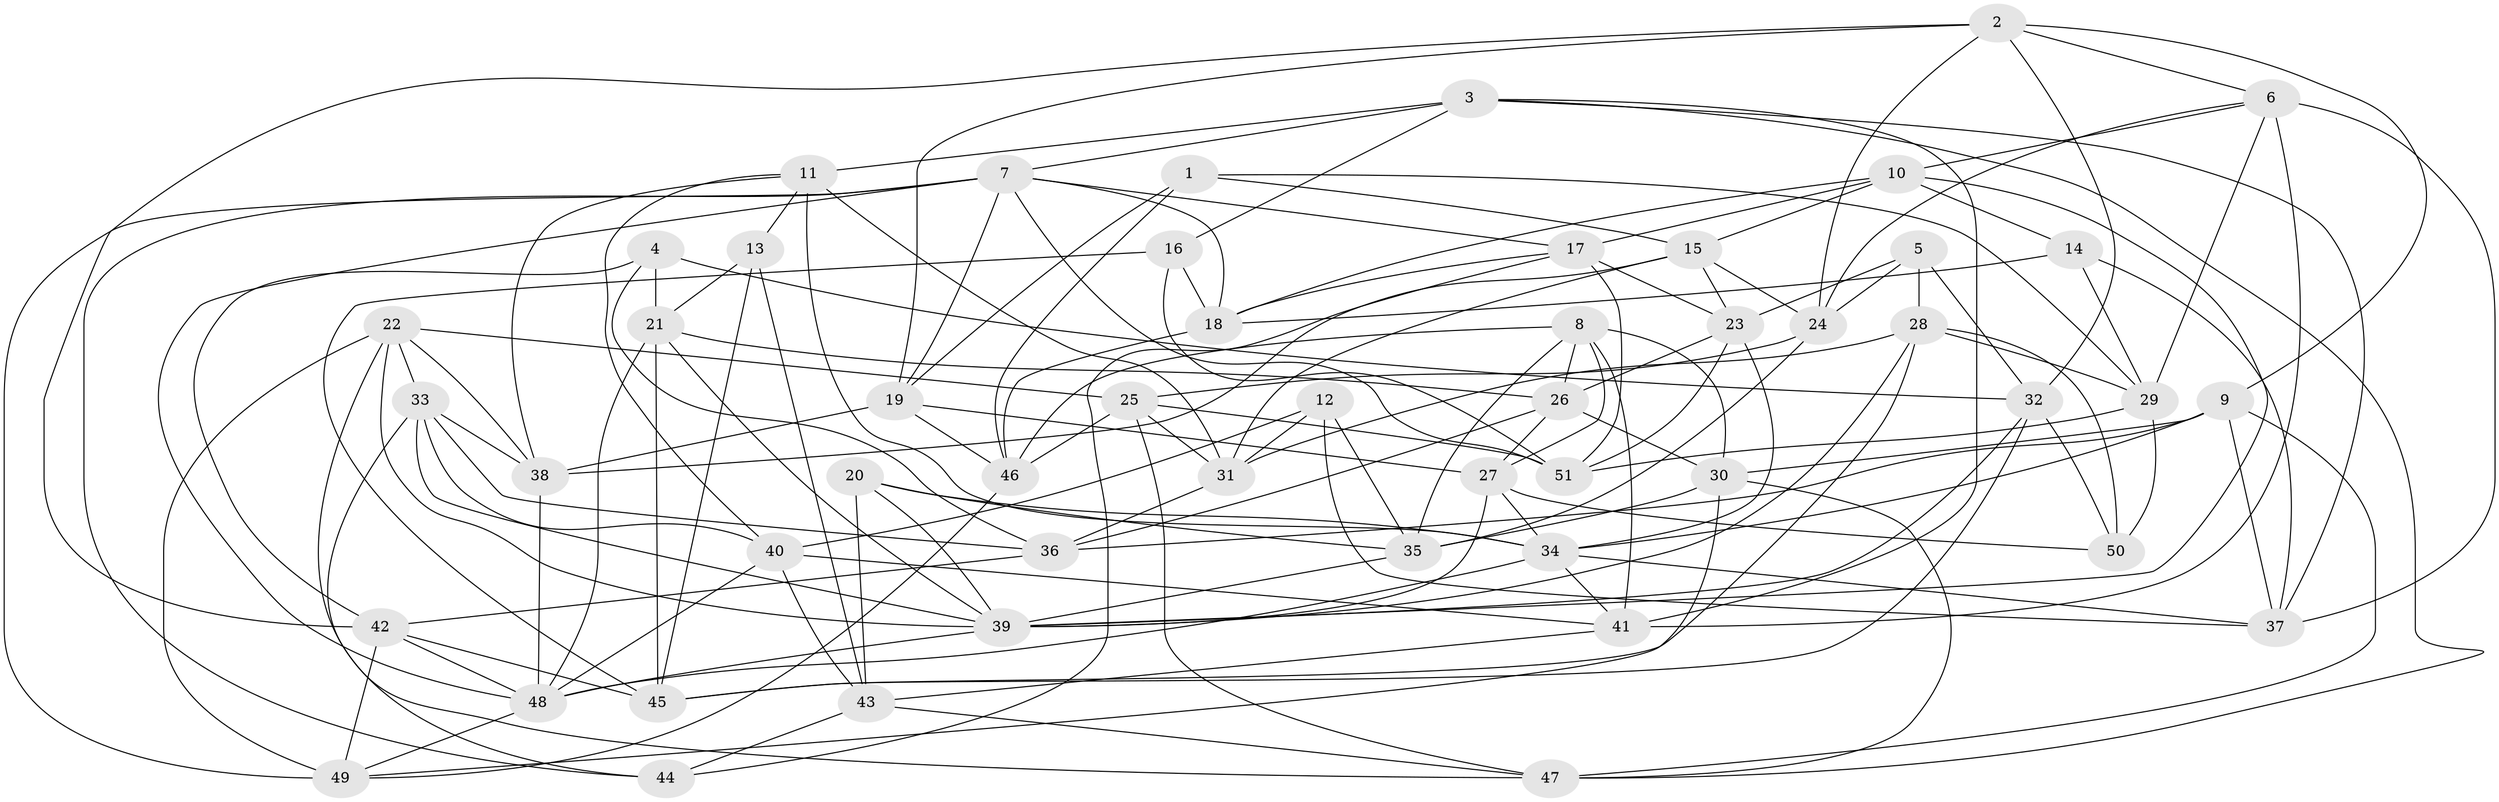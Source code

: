 // original degree distribution, {4: 1.0}
// Generated by graph-tools (version 1.1) at 2025/50/03/09/25 03:50:49]
// undirected, 51 vertices, 148 edges
graph export_dot {
graph [start="1"]
  node [color=gray90,style=filled];
  1;
  2;
  3;
  4;
  5;
  6;
  7;
  8;
  9;
  10;
  11;
  12;
  13;
  14;
  15;
  16;
  17;
  18;
  19;
  20;
  21;
  22;
  23;
  24;
  25;
  26;
  27;
  28;
  29;
  30;
  31;
  32;
  33;
  34;
  35;
  36;
  37;
  38;
  39;
  40;
  41;
  42;
  43;
  44;
  45;
  46;
  47;
  48;
  49;
  50;
  51;
  1 -- 15 [weight=1.0];
  1 -- 19 [weight=1.0];
  1 -- 29 [weight=1.0];
  1 -- 46 [weight=1.0];
  2 -- 6 [weight=1.0];
  2 -- 9 [weight=1.0];
  2 -- 19 [weight=1.0];
  2 -- 24 [weight=1.0];
  2 -- 32 [weight=1.0];
  2 -- 42 [weight=1.0];
  3 -- 7 [weight=1.0];
  3 -- 11 [weight=1.0];
  3 -- 16 [weight=1.0];
  3 -- 37 [weight=1.0];
  3 -- 41 [weight=1.0];
  3 -- 47 [weight=1.0];
  4 -- 21 [weight=1.0];
  4 -- 32 [weight=1.0];
  4 -- 36 [weight=1.0];
  4 -- 42 [weight=1.0];
  5 -- 23 [weight=1.0];
  5 -- 24 [weight=1.0];
  5 -- 28 [weight=1.0];
  5 -- 32 [weight=1.0];
  6 -- 10 [weight=1.0];
  6 -- 24 [weight=1.0];
  6 -- 29 [weight=1.0];
  6 -- 37 [weight=1.0];
  6 -- 41 [weight=1.0];
  7 -- 17 [weight=1.0];
  7 -- 18 [weight=1.0];
  7 -- 19 [weight=1.0];
  7 -- 44 [weight=1.0];
  7 -- 48 [weight=1.0];
  7 -- 49 [weight=1.0];
  7 -- 51 [weight=1.0];
  8 -- 26 [weight=1.0];
  8 -- 27 [weight=1.0];
  8 -- 30 [weight=1.0];
  8 -- 35 [weight=1.0];
  8 -- 41 [weight=1.0];
  8 -- 46 [weight=1.0];
  9 -- 30 [weight=1.0];
  9 -- 34 [weight=1.0];
  9 -- 36 [weight=1.0];
  9 -- 37 [weight=1.0];
  9 -- 47 [weight=1.0];
  10 -- 14 [weight=1.0];
  10 -- 15 [weight=1.0];
  10 -- 17 [weight=1.0];
  10 -- 18 [weight=1.0];
  10 -- 39 [weight=1.0];
  11 -- 13 [weight=1.0];
  11 -- 31 [weight=1.0];
  11 -- 34 [weight=1.0];
  11 -- 38 [weight=1.0];
  11 -- 40 [weight=1.0];
  12 -- 31 [weight=1.0];
  12 -- 35 [weight=1.0];
  12 -- 37 [weight=1.0];
  12 -- 40 [weight=1.0];
  13 -- 21 [weight=1.0];
  13 -- 43 [weight=1.0];
  13 -- 45 [weight=1.0];
  14 -- 18 [weight=1.0];
  14 -- 29 [weight=1.0];
  14 -- 37 [weight=1.0];
  15 -- 23 [weight=1.0];
  15 -- 24 [weight=1.0];
  15 -- 31 [weight=1.0];
  15 -- 38 [weight=1.0];
  16 -- 18 [weight=1.0];
  16 -- 45 [weight=1.0];
  16 -- 51 [weight=1.0];
  17 -- 18 [weight=1.0];
  17 -- 23 [weight=1.0];
  17 -- 44 [weight=1.0];
  17 -- 51 [weight=1.0];
  18 -- 46 [weight=1.0];
  19 -- 27 [weight=1.0];
  19 -- 38 [weight=1.0];
  19 -- 46 [weight=1.0];
  20 -- 34 [weight=1.0];
  20 -- 35 [weight=1.0];
  20 -- 39 [weight=1.0];
  20 -- 43 [weight=1.0];
  21 -- 26 [weight=1.0];
  21 -- 39 [weight=1.0];
  21 -- 45 [weight=1.0];
  21 -- 48 [weight=1.0];
  22 -- 25 [weight=1.0];
  22 -- 33 [weight=1.0];
  22 -- 38 [weight=1.0];
  22 -- 39 [weight=1.0];
  22 -- 47 [weight=1.0];
  22 -- 49 [weight=1.0];
  23 -- 26 [weight=1.0];
  23 -- 34 [weight=1.0];
  23 -- 51 [weight=1.0];
  24 -- 25 [weight=1.0];
  24 -- 35 [weight=1.0];
  25 -- 31 [weight=1.0];
  25 -- 46 [weight=1.0];
  25 -- 47 [weight=1.0];
  25 -- 51 [weight=1.0];
  26 -- 27 [weight=1.0];
  26 -- 30 [weight=1.0];
  26 -- 36 [weight=1.0];
  27 -- 34 [weight=1.0];
  27 -- 39 [weight=1.0];
  27 -- 50 [weight=1.0];
  28 -- 29 [weight=1.0];
  28 -- 31 [weight=1.0];
  28 -- 39 [weight=1.0];
  28 -- 45 [weight=1.0];
  28 -- 50 [weight=1.0];
  29 -- 50 [weight=1.0];
  29 -- 51 [weight=1.0];
  30 -- 35 [weight=1.0];
  30 -- 47 [weight=1.0];
  30 -- 49 [weight=1.0];
  31 -- 36 [weight=1.0];
  32 -- 39 [weight=1.0];
  32 -- 45 [weight=1.0];
  32 -- 50 [weight=1.0];
  33 -- 36 [weight=1.0];
  33 -- 38 [weight=1.0];
  33 -- 39 [weight=1.0];
  33 -- 40 [weight=1.0];
  33 -- 44 [weight=1.0];
  34 -- 37 [weight=1.0];
  34 -- 41 [weight=1.0];
  34 -- 48 [weight=1.0];
  35 -- 39 [weight=1.0];
  36 -- 42 [weight=1.0];
  38 -- 48 [weight=1.0];
  39 -- 48 [weight=1.0];
  40 -- 41 [weight=1.0];
  40 -- 43 [weight=1.0];
  40 -- 48 [weight=1.0];
  41 -- 43 [weight=1.0];
  42 -- 45 [weight=1.0];
  42 -- 48 [weight=1.0];
  42 -- 49 [weight=1.0];
  43 -- 44 [weight=1.0];
  43 -- 47 [weight=1.0];
  46 -- 49 [weight=1.0];
  48 -- 49 [weight=1.0];
}
